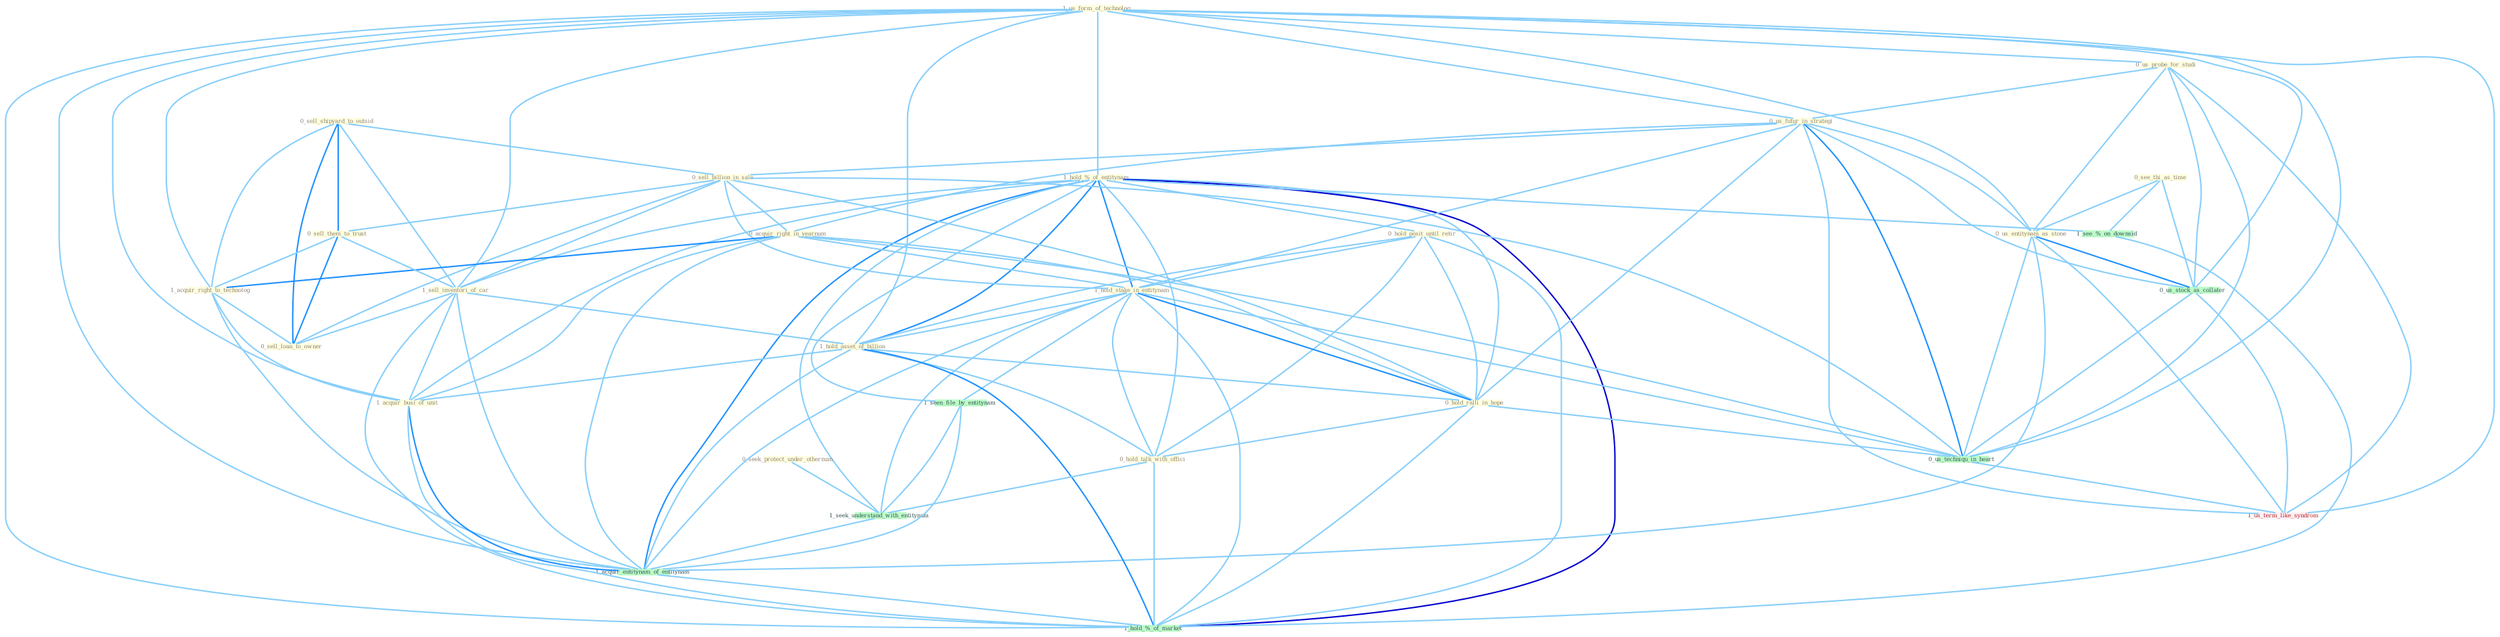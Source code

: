Graph G{ 
    node
    [shape=polygon,style=filled,width=.5,height=.06,color="#BDFCC9",fixedsize=true,fontsize=4,
    fontcolor="#2f4f4f"];
    {node
    [color="#ffffe0", fontcolor="#8b7d6b"] "1_us_form_of_technolog " "1_hold_%_of_entitynam " "0_us_probe_for_studi " "0_seek_protect_under_othernum " "0_hold_posit_until_retir " "0_us_futur_in_strategi " "0_sell_shipyard_to_outsid " "0_sell_billion_in_sale " "0_acquir_right_in_yearnum " "0_see_thi_as_time " "0_us_entitynam_as_stone " "0_sell_them_to_trust " "1_acquir_right_to_technolog " "1_hold_stake_in_entitynam " "1_sell_inventori_of_car " "1_hold_asset_of_billion " "0_sell_loan_to_owner " "0_hold_ralli_in_hope " "1_acquir_busi_of_unit " "0_hold_talk_with_offici "}
{node [color="#fff0f5", fontcolor="#b22222"] "1_us_term_like_syndrom "}
edge [color="#B0E2FF"];

	"1_us_form_of_technolog " -- "1_hold_%_of_entitynam " [w="1", color="#87cefa" ];
	"1_us_form_of_technolog " -- "0_us_probe_for_studi " [w="1", color="#87cefa" ];
	"1_us_form_of_technolog " -- "0_us_futur_in_strategi " [w="1", color="#87cefa" ];
	"1_us_form_of_technolog " -- "0_us_entitynam_as_stone " [w="1", color="#87cefa" ];
	"1_us_form_of_technolog " -- "1_acquir_right_to_technolog " [w="1", color="#87cefa" ];
	"1_us_form_of_technolog " -- "1_sell_inventori_of_car " [w="1", color="#87cefa" ];
	"1_us_form_of_technolog " -- "1_hold_asset_of_billion " [w="1", color="#87cefa" ];
	"1_us_form_of_technolog " -- "1_acquir_busi_of_unit " [w="1", color="#87cefa" ];
	"1_us_form_of_technolog " -- "0_us_stock_as_collater " [w="1", color="#87cefa" ];
	"1_us_form_of_technolog " -- "1_acquir_entitynam_of_entitynam " [w="1", color="#87cefa" ];
	"1_us_form_of_technolog " -- "0_us_techniqu_in_heart " [w="1", color="#87cefa" ];
	"1_us_form_of_technolog " -- "1_us_term_like_syndrom " [w="1", color="#87cefa" ];
	"1_us_form_of_technolog " -- "1_hold_%_of_market " [w="1", color="#87cefa" ];
	"1_hold_%_of_entitynam " -- "0_hold_posit_until_retir " [w="1", color="#87cefa" ];
	"1_hold_%_of_entitynam " -- "1_hold_stake_in_entitynam " [w="2", color="#1e90ff" , len=0.8];
	"1_hold_%_of_entitynam " -- "1_sell_inventori_of_car " [w="1", color="#87cefa" ];
	"1_hold_%_of_entitynam " -- "1_hold_asset_of_billion " [w="2", color="#1e90ff" , len=0.8];
	"1_hold_%_of_entitynam " -- "0_hold_ralli_in_hope " [w="1", color="#87cefa" ];
	"1_hold_%_of_entitynam " -- "1_acquir_busi_of_unit " [w="1", color="#87cefa" ];
	"1_hold_%_of_entitynam " -- "0_hold_talk_with_offici " [w="1", color="#87cefa" ];
	"1_hold_%_of_entitynam " -- "1_seen_file_by_entitynam " [w="1", color="#87cefa" ];
	"1_hold_%_of_entitynam " -- "1_seek_understand_with_entitynam " [w="1", color="#87cefa" ];
	"1_hold_%_of_entitynam " -- "1_acquir_entitynam_of_entitynam " [w="2", color="#1e90ff" , len=0.8];
	"1_hold_%_of_entitynam " -- "1_see_%_on_downsid " [w="1", color="#87cefa" ];
	"1_hold_%_of_entitynam " -- "1_hold_%_of_market " [w="3", color="#0000cd" , len=0.6];
	"0_us_probe_for_studi " -- "0_us_futur_in_strategi " [w="1", color="#87cefa" ];
	"0_us_probe_for_studi " -- "0_us_entitynam_as_stone " [w="1", color="#87cefa" ];
	"0_us_probe_for_studi " -- "0_us_stock_as_collater " [w="1", color="#87cefa" ];
	"0_us_probe_for_studi " -- "0_us_techniqu_in_heart " [w="1", color="#87cefa" ];
	"0_us_probe_for_studi " -- "1_us_term_like_syndrom " [w="1", color="#87cefa" ];
	"0_seek_protect_under_othernum " -- "1_seek_understand_with_entitynam " [w="1", color="#87cefa" ];
	"0_hold_posit_until_retir " -- "1_hold_stake_in_entitynam " [w="1", color="#87cefa" ];
	"0_hold_posit_until_retir " -- "1_hold_asset_of_billion " [w="1", color="#87cefa" ];
	"0_hold_posit_until_retir " -- "0_hold_ralli_in_hope " [w="1", color="#87cefa" ];
	"0_hold_posit_until_retir " -- "0_hold_talk_with_offici " [w="1", color="#87cefa" ];
	"0_hold_posit_until_retir " -- "1_hold_%_of_market " [w="1", color="#87cefa" ];
	"0_us_futur_in_strategi " -- "0_sell_billion_in_sale " [w="1", color="#87cefa" ];
	"0_us_futur_in_strategi " -- "0_acquir_right_in_yearnum " [w="1", color="#87cefa" ];
	"0_us_futur_in_strategi " -- "0_us_entitynam_as_stone " [w="1", color="#87cefa" ];
	"0_us_futur_in_strategi " -- "1_hold_stake_in_entitynam " [w="1", color="#87cefa" ];
	"0_us_futur_in_strategi " -- "0_hold_ralli_in_hope " [w="1", color="#87cefa" ];
	"0_us_futur_in_strategi " -- "0_us_stock_as_collater " [w="1", color="#87cefa" ];
	"0_us_futur_in_strategi " -- "0_us_techniqu_in_heart " [w="2", color="#1e90ff" , len=0.8];
	"0_us_futur_in_strategi " -- "1_us_term_like_syndrom " [w="1", color="#87cefa" ];
	"0_sell_shipyard_to_outsid " -- "0_sell_billion_in_sale " [w="1", color="#87cefa" ];
	"0_sell_shipyard_to_outsid " -- "0_sell_them_to_trust " [w="2", color="#1e90ff" , len=0.8];
	"0_sell_shipyard_to_outsid " -- "1_acquir_right_to_technolog " [w="1", color="#87cefa" ];
	"0_sell_shipyard_to_outsid " -- "1_sell_inventori_of_car " [w="1", color="#87cefa" ];
	"0_sell_shipyard_to_outsid " -- "0_sell_loan_to_owner " [w="2", color="#1e90ff" , len=0.8];
	"0_sell_billion_in_sale " -- "0_acquir_right_in_yearnum " [w="1", color="#87cefa" ];
	"0_sell_billion_in_sale " -- "0_sell_them_to_trust " [w="1", color="#87cefa" ];
	"0_sell_billion_in_sale " -- "1_hold_stake_in_entitynam " [w="1", color="#87cefa" ];
	"0_sell_billion_in_sale " -- "1_sell_inventori_of_car " [w="1", color="#87cefa" ];
	"0_sell_billion_in_sale " -- "0_sell_loan_to_owner " [w="1", color="#87cefa" ];
	"0_sell_billion_in_sale " -- "0_hold_ralli_in_hope " [w="1", color="#87cefa" ];
	"0_sell_billion_in_sale " -- "0_us_techniqu_in_heart " [w="1", color="#87cefa" ];
	"0_acquir_right_in_yearnum " -- "1_acquir_right_to_technolog " [w="2", color="#1e90ff" , len=0.8];
	"0_acquir_right_in_yearnum " -- "1_hold_stake_in_entitynam " [w="1", color="#87cefa" ];
	"0_acquir_right_in_yearnum " -- "0_hold_ralli_in_hope " [w="1", color="#87cefa" ];
	"0_acquir_right_in_yearnum " -- "1_acquir_busi_of_unit " [w="1", color="#87cefa" ];
	"0_acquir_right_in_yearnum " -- "1_acquir_entitynam_of_entitynam " [w="1", color="#87cefa" ];
	"0_acquir_right_in_yearnum " -- "0_us_techniqu_in_heart " [w="1", color="#87cefa" ];
	"0_see_thi_as_time " -- "0_us_entitynam_as_stone " [w="1", color="#87cefa" ];
	"0_see_thi_as_time " -- "0_us_stock_as_collater " [w="1", color="#87cefa" ];
	"0_see_thi_as_time " -- "1_see_%_on_downsid " [w="1", color="#87cefa" ];
	"0_us_entitynam_as_stone " -- "0_us_stock_as_collater " [w="2", color="#1e90ff" , len=0.8];
	"0_us_entitynam_as_stone " -- "1_acquir_entitynam_of_entitynam " [w="1", color="#87cefa" ];
	"0_us_entitynam_as_stone " -- "0_us_techniqu_in_heart " [w="1", color="#87cefa" ];
	"0_us_entitynam_as_stone " -- "1_us_term_like_syndrom " [w="1", color="#87cefa" ];
	"0_sell_them_to_trust " -- "1_acquir_right_to_technolog " [w="1", color="#87cefa" ];
	"0_sell_them_to_trust " -- "1_sell_inventori_of_car " [w="1", color="#87cefa" ];
	"0_sell_them_to_trust " -- "0_sell_loan_to_owner " [w="2", color="#1e90ff" , len=0.8];
	"1_acquir_right_to_technolog " -- "0_sell_loan_to_owner " [w="1", color="#87cefa" ];
	"1_acquir_right_to_technolog " -- "1_acquir_busi_of_unit " [w="1", color="#87cefa" ];
	"1_acquir_right_to_technolog " -- "1_acquir_entitynam_of_entitynam " [w="1", color="#87cefa" ];
	"1_hold_stake_in_entitynam " -- "1_hold_asset_of_billion " [w="1", color="#87cefa" ];
	"1_hold_stake_in_entitynam " -- "0_hold_ralli_in_hope " [w="2", color="#1e90ff" , len=0.8];
	"1_hold_stake_in_entitynam " -- "0_hold_talk_with_offici " [w="1", color="#87cefa" ];
	"1_hold_stake_in_entitynam " -- "1_seen_file_by_entitynam " [w="1", color="#87cefa" ];
	"1_hold_stake_in_entitynam " -- "1_seek_understand_with_entitynam " [w="1", color="#87cefa" ];
	"1_hold_stake_in_entitynam " -- "1_acquir_entitynam_of_entitynam " [w="1", color="#87cefa" ];
	"1_hold_stake_in_entitynam " -- "0_us_techniqu_in_heart " [w="1", color="#87cefa" ];
	"1_hold_stake_in_entitynam " -- "1_hold_%_of_market " [w="1", color="#87cefa" ];
	"1_sell_inventori_of_car " -- "1_hold_asset_of_billion " [w="1", color="#87cefa" ];
	"1_sell_inventori_of_car " -- "0_sell_loan_to_owner " [w="1", color="#87cefa" ];
	"1_sell_inventori_of_car " -- "1_acquir_busi_of_unit " [w="1", color="#87cefa" ];
	"1_sell_inventori_of_car " -- "1_acquir_entitynam_of_entitynam " [w="1", color="#87cefa" ];
	"1_sell_inventori_of_car " -- "1_hold_%_of_market " [w="1", color="#87cefa" ];
	"1_hold_asset_of_billion " -- "0_hold_ralli_in_hope " [w="1", color="#87cefa" ];
	"1_hold_asset_of_billion " -- "1_acquir_busi_of_unit " [w="1", color="#87cefa" ];
	"1_hold_asset_of_billion " -- "0_hold_talk_with_offici " [w="1", color="#87cefa" ];
	"1_hold_asset_of_billion " -- "1_acquir_entitynam_of_entitynam " [w="1", color="#87cefa" ];
	"1_hold_asset_of_billion " -- "1_hold_%_of_market " [w="2", color="#1e90ff" , len=0.8];
	"0_hold_ralli_in_hope " -- "0_hold_talk_with_offici " [w="1", color="#87cefa" ];
	"0_hold_ralli_in_hope " -- "0_us_techniqu_in_heart " [w="1", color="#87cefa" ];
	"0_hold_ralli_in_hope " -- "1_hold_%_of_market " [w="1", color="#87cefa" ];
	"1_acquir_busi_of_unit " -- "1_acquir_entitynam_of_entitynam " [w="2", color="#1e90ff" , len=0.8];
	"1_acquir_busi_of_unit " -- "1_hold_%_of_market " [w="1", color="#87cefa" ];
	"0_hold_talk_with_offici " -- "1_seek_understand_with_entitynam " [w="1", color="#87cefa" ];
	"0_hold_talk_with_offici " -- "1_hold_%_of_market " [w="1", color="#87cefa" ];
	"1_seen_file_by_entitynam " -- "1_seek_understand_with_entitynam " [w="1", color="#87cefa" ];
	"1_seen_file_by_entitynam " -- "1_acquir_entitynam_of_entitynam " [w="1", color="#87cefa" ];
	"0_us_stock_as_collater " -- "0_us_techniqu_in_heart " [w="1", color="#87cefa" ];
	"0_us_stock_as_collater " -- "1_us_term_like_syndrom " [w="1", color="#87cefa" ];
	"1_seek_understand_with_entitynam " -- "1_acquir_entitynam_of_entitynam " [w="1", color="#87cefa" ];
	"1_acquir_entitynam_of_entitynam " -- "1_hold_%_of_market " [w="1", color="#87cefa" ];
	"0_us_techniqu_in_heart " -- "1_us_term_like_syndrom " [w="1", color="#87cefa" ];
	"1_see_%_on_downsid " -- "1_hold_%_of_market " [w="1", color="#87cefa" ];
}